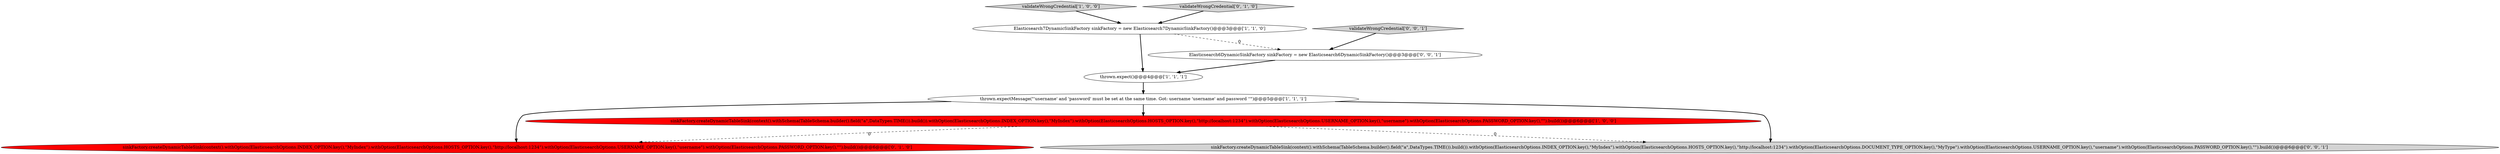 digraph {
9 [style = filled, label = "Elasticsearch6DynamicSinkFactory sinkFactory = new Elasticsearch6DynamicSinkFactory()@@@3@@@['0', '0', '1']", fillcolor = white, shape = ellipse image = "AAA0AAABBB3BBB"];
4 [style = filled, label = "Elasticsearch7DynamicSinkFactory sinkFactory = new Elasticsearch7DynamicSinkFactory()@@@3@@@['1', '1', '0']", fillcolor = white, shape = ellipse image = "AAA0AAABBB1BBB"];
2 [style = filled, label = "validateWrongCredential['1', '0', '0']", fillcolor = lightgray, shape = diamond image = "AAA0AAABBB1BBB"];
6 [style = filled, label = "sinkFactory.createDynamicTableSink(context().withOption(ElasticsearchOptions.INDEX_OPTION.key(),\"MyIndex\").withOption(ElasticsearchOptions.HOSTS_OPTION.key(),\"http://localhost:1234\").withOption(ElasticsearchOptions.USERNAME_OPTION.key(),\"username\").withOption(ElasticsearchOptions.PASSWORD_OPTION.key(),\"\").build())@@@6@@@['0', '1', '0']", fillcolor = red, shape = ellipse image = "AAA1AAABBB2BBB"];
7 [style = filled, label = "validateWrongCredential['0', '0', '1']", fillcolor = lightgray, shape = diamond image = "AAA0AAABBB3BBB"];
8 [style = filled, label = "sinkFactory.createDynamicTableSink(context().withSchema(TableSchema.builder().field(\"a\",DataTypes.TIME()).build()).withOption(ElasticsearchOptions.INDEX_OPTION.key(),\"MyIndex\").withOption(ElasticsearchOptions.HOSTS_OPTION.key(),\"http://localhost:1234\").withOption(ElasticsearchOptions.DOCUMENT_TYPE_OPTION.key(),\"MyType\").withOption(ElasticsearchOptions.USERNAME_OPTION.key(),\"username\").withOption(ElasticsearchOptions.PASSWORD_OPTION.key(),\"\").build())@@@6@@@['0', '0', '1']", fillcolor = lightgray, shape = ellipse image = "AAA0AAABBB3BBB"];
3 [style = filled, label = "thrown.expect()@@@4@@@['1', '1', '1']", fillcolor = white, shape = ellipse image = "AAA0AAABBB1BBB"];
1 [style = filled, label = "sinkFactory.createDynamicTableSink(context().withSchema(TableSchema.builder().field(\"a\",DataTypes.TIME()).build()).withOption(ElasticsearchOptions.INDEX_OPTION.key(),\"MyIndex\").withOption(ElasticsearchOptions.HOSTS_OPTION.key(),\"http://localhost:1234\").withOption(ElasticsearchOptions.USERNAME_OPTION.key(),\"username\").withOption(ElasticsearchOptions.PASSWORD_OPTION.key(),\"\").build())@@@6@@@['1', '0', '0']", fillcolor = red, shape = ellipse image = "AAA1AAABBB1BBB"];
0 [style = filled, label = "thrown.expectMessage(\"'username' and 'password' must be set at the same time. Got: username 'username' and password ''\")@@@5@@@['1', '1', '1']", fillcolor = white, shape = ellipse image = "AAA0AAABBB1BBB"];
5 [style = filled, label = "validateWrongCredential['0', '1', '0']", fillcolor = lightgray, shape = diamond image = "AAA0AAABBB2BBB"];
7->9 [style = bold, label=""];
9->3 [style = bold, label=""];
4->3 [style = bold, label=""];
4->9 [style = dashed, label="0"];
1->8 [style = dashed, label="0"];
5->4 [style = bold, label=""];
2->4 [style = bold, label=""];
0->6 [style = bold, label=""];
0->1 [style = bold, label=""];
1->6 [style = dashed, label="0"];
3->0 [style = bold, label=""];
0->8 [style = bold, label=""];
}
